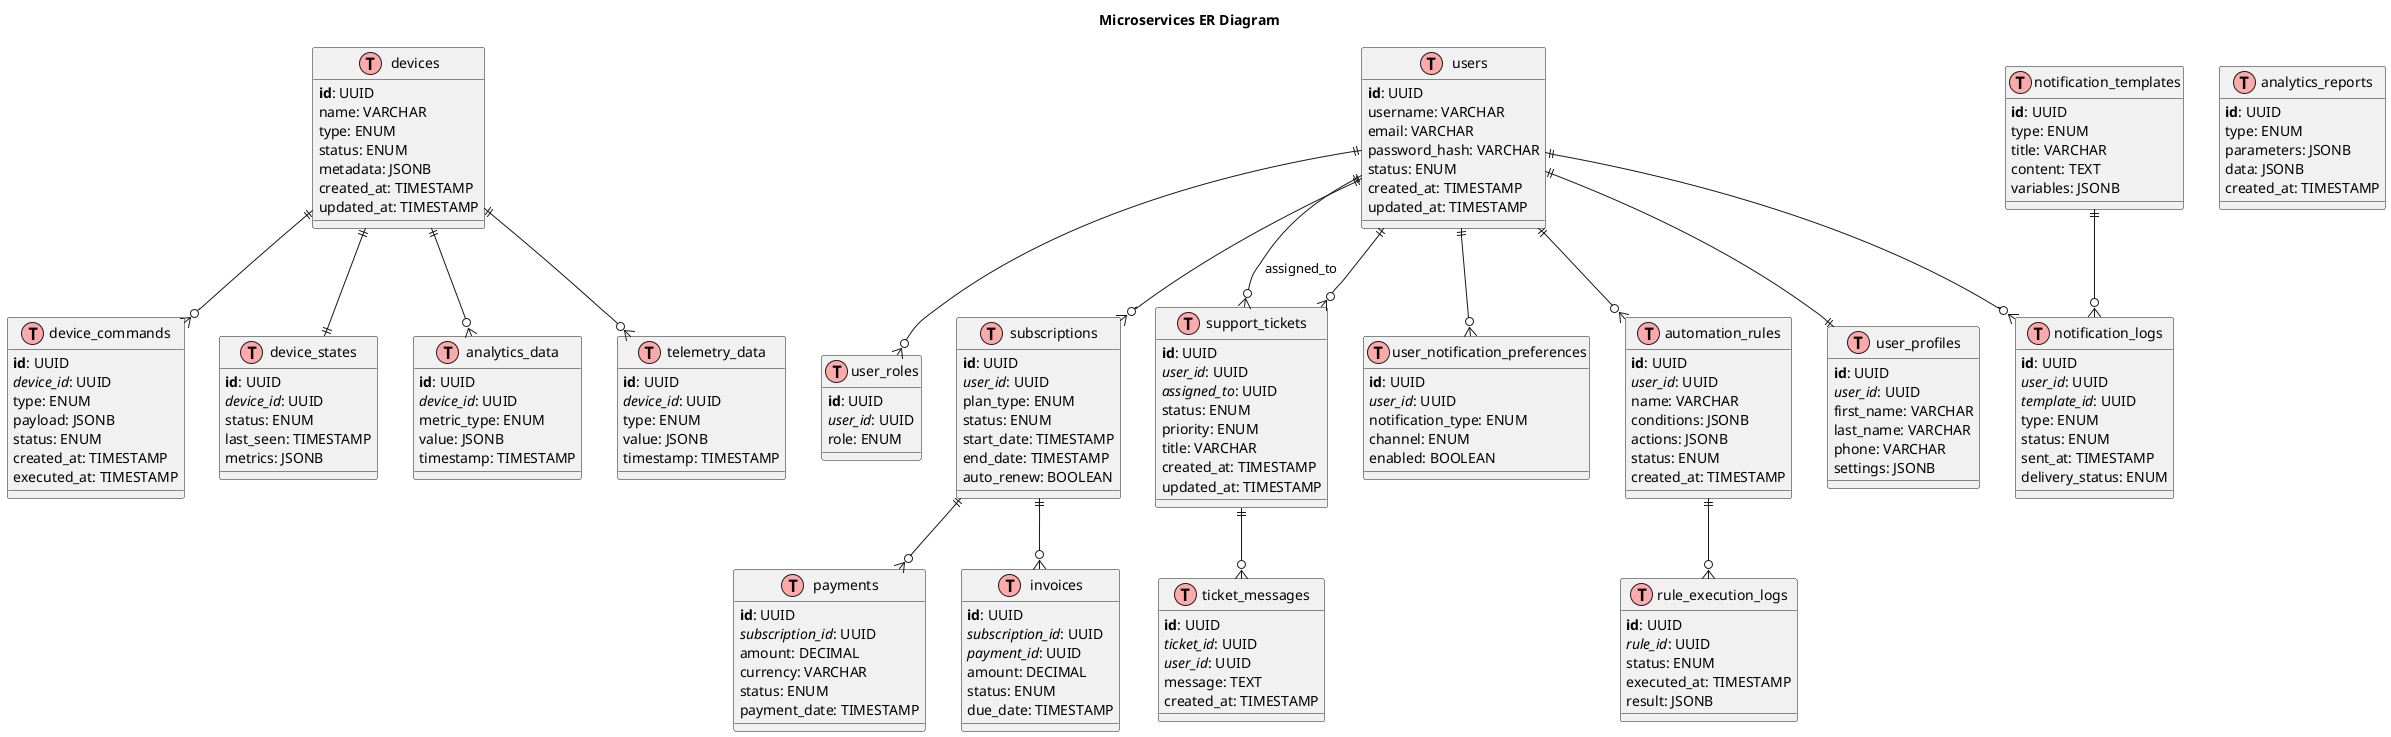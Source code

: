 @startuml ServicesER

!define table(x) class x << (T,#FFAAAA) >>
!define primary_key(x) <b>x</b>
!define foreign_key(x) <i>x</i>

title Microservices ER Diagram

' Device Service
table(devices) {
    primary_key(id): UUID
    name: VARCHAR
    type: ENUM
    status: ENUM
    metadata: JSONB
    created_at: TIMESTAMP
    updated_at: TIMESTAMP
}

table(device_commands) {
    primary_key(id): UUID
    foreign_key(device_id): UUID
    type: ENUM
    payload: JSONB
    status: ENUM
    created_at: TIMESTAMP
    executed_at: TIMESTAMP
}

table(device_states) {
    primary_key(id): UUID
    foreign_key(device_id): UUID
    status: ENUM
    last_seen: TIMESTAMP
    metrics: JSONB
}

' User Service
table(users) {
    primary_key(id): UUID
    username: VARCHAR
    email: VARCHAR
    password_hash: VARCHAR
    status: ENUM
    created_at: TIMESTAMP
    updated_at: TIMESTAMP
}

table(user_profiles) {
    primary_key(id): UUID
    foreign_key(user_id): UUID
    first_name: VARCHAR
    last_name: VARCHAR
    phone: VARCHAR
    settings: JSONB
}

table(user_roles) {
    primary_key(id): UUID
    foreign_key(user_id): UUID
    role: ENUM
}

' Billing Service
table(subscriptions) {
    primary_key(id): UUID
    foreign_key(user_id): UUID
    plan_type: ENUM
    status: ENUM
    start_date: TIMESTAMP
    end_date: TIMESTAMP
    auto_renew: BOOLEAN
}

table(payments) {
    primary_key(id): UUID
    foreign_key(subscription_id): UUID
    amount: DECIMAL
    currency: VARCHAR
    status: ENUM
    payment_date: TIMESTAMP
}

table(invoices) {
    primary_key(id): UUID
    foreign_key(subscription_id): UUID
    foreign_key(payment_id): UUID
    amount: DECIMAL
    status: ENUM
    due_date: TIMESTAMP
}

' Support Service
table(support_tickets) {
    primary_key(id): UUID
    foreign_key(user_id): UUID
    foreign_key(assigned_to): UUID
    status: ENUM
    priority: ENUM
    title: VARCHAR
    created_at: TIMESTAMP
    updated_at: TIMESTAMP
}

table(ticket_messages) {
    primary_key(id): UUID
    foreign_key(ticket_id): UUID
    foreign_key(user_id): UUID
    message: TEXT
    created_at: TIMESTAMP
}

' Notification Service
table(notification_templates) {
    primary_key(id): UUID
    type: ENUM
    title: VARCHAR
    content: TEXT
    variables: JSONB
}

table(notification_logs) {
    primary_key(id): UUID
    foreign_key(user_id): UUID
    foreign_key(template_id): UUID
    type: ENUM
    status: ENUM
    sent_at: TIMESTAMP
    delivery_status: ENUM
}

table(user_notification_preferences) {
    primary_key(id): UUID
    foreign_key(user_id): UUID
    notification_type: ENUM
    channel: ENUM
    enabled: BOOLEAN
}

' Automation Service
table(automation_rules) {
    primary_key(id): UUID
    foreign_key(user_id): UUID
    name: VARCHAR
    conditions: JSONB
    actions: JSONB
    status: ENUM
    created_at: TIMESTAMP
}

table(rule_execution_logs) {
    primary_key(id): UUID
    foreign_key(rule_id): UUID
    status: ENUM
    executed_at: TIMESTAMP
    result: JSONB
}

' Analytics Service
table(analytics_data) {
    primary_key(id): UUID
    foreign_key(device_id): UUID
    metric_type: ENUM
    value: JSONB
    timestamp: TIMESTAMP
}

table(analytics_reports) {
    primary_key(id): UUID
    type: ENUM
    parameters: JSONB
    data: JSONB
    created_at: TIMESTAMP
}

' Telemetry Service
table(telemetry_data) {
    primary_key(id): UUID
    foreign_key(device_id): UUID
    type: ENUM
    value: JSONB
    timestamp: TIMESTAMP
}

' Relationships
devices ||--o{ device_commands
devices ||--|| device_states
devices ||--o{ telemetry_data
devices ||--o{ analytics_data

users ||--|| user_profiles
users ||--o{ user_roles
users ||--o{ subscriptions
users ||--o{ support_tickets
users ||--o{ automation_rules
users ||--o{ user_notification_preferences

subscriptions ||--o{ payments
subscriptions ||--o{ invoices

support_tickets ||--o{ ticket_messages
support_tickets }o--|| users : assigned_to

notification_templates ||--o{ notification_logs
users ||--o{ notification_logs

automation_rules ||--o{ rule_execution_logs

@enduml